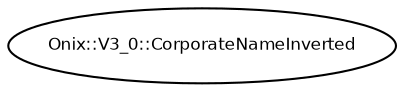 digraph G {
  fontname = "Bitstream Vera Sans"
  fontsize = 8

  node [
    fontname = "Bitstream Vera Sans"
    fontsize = 8
    shape = "record"
  ]

  edge [
    fontname = "Bitstream Vera Sans"
    fontsize = 8
  ]

  CorporateNameInverted [
    label = "Onix::V3_0::CorporateNameInverted", shape = oval
  ]




}
